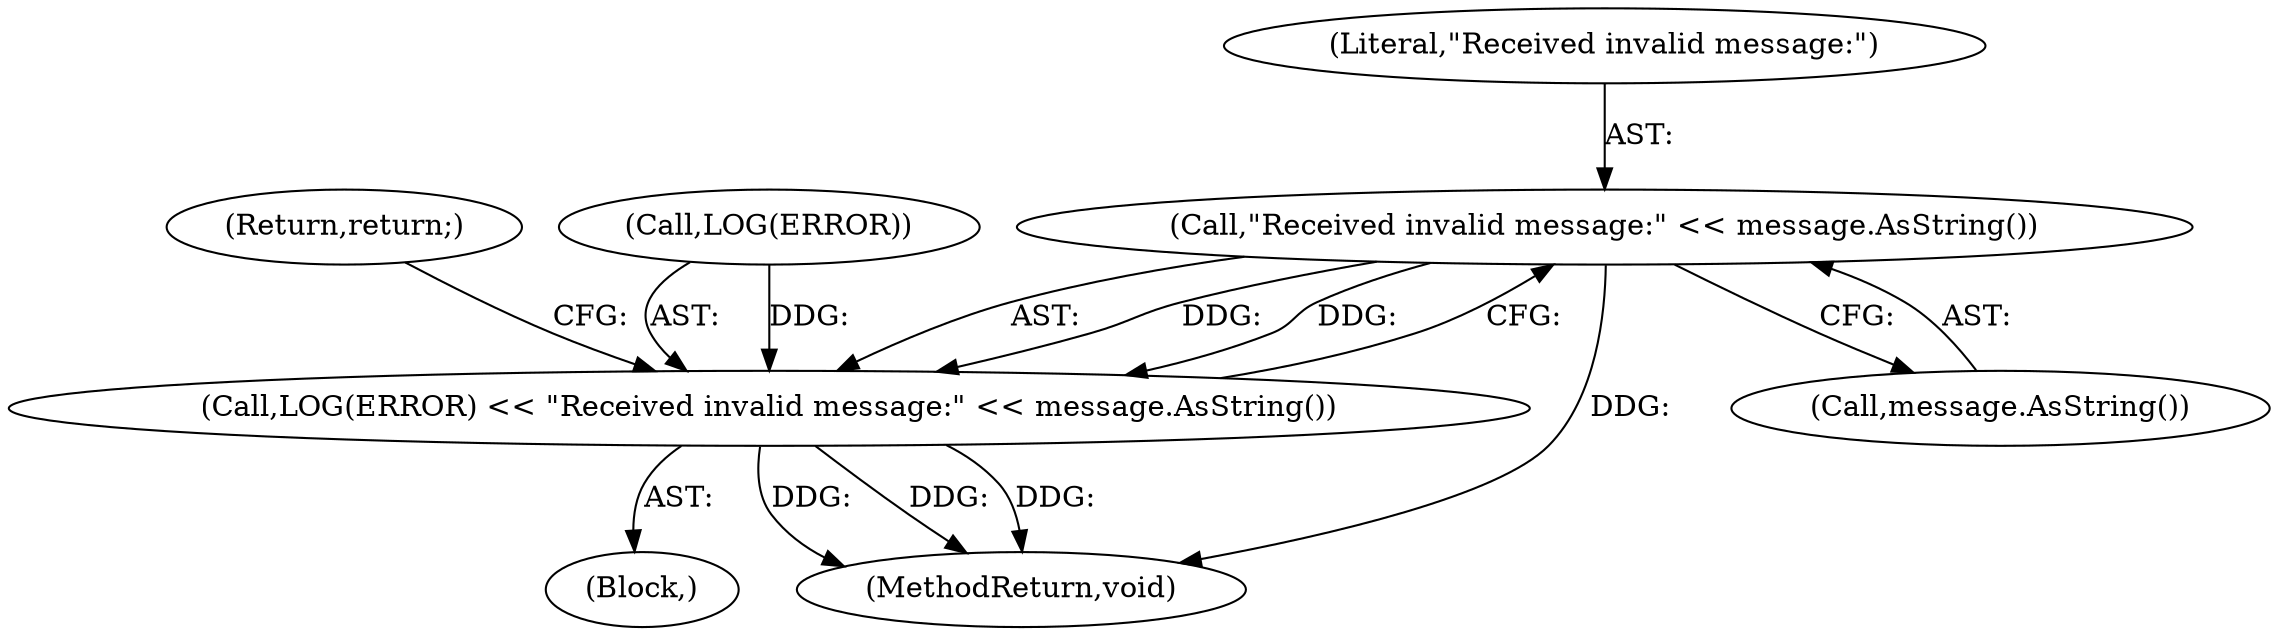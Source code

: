 digraph "0_Chrome_dde871628c04863cf5992cb17e3e40f2ba576279@API" {
"1000153" [label="(Call,\"Received invalid message:\" << message.AsString())"];
"1000150" [label="(Call,LOG(ERROR) << \"Received invalid message:\" << message.AsString())"];
"1000150" [label="(Call,LOG(ERROR) << \"Received invalid message:\" << message.AsString())"];
"1000149" [label="(Block,)"];
"1000156" [label="(Return,return;)"];
"1000153" [label="(Call,\"Received invalid message:\" << message.AsString())"];
"1000154" [label="(Literal,\"Received invalid message:\")"];
"1000339" [label="(MethodReturn,void)"];
"1000155" [label="(Call,message.AsString())"];
"1000151" [label="(Call,LOG(ERROR))"];
"1000153" -> "1000150"  [label="AST: "];
"1000153" -> "1000155"  [label="CFG: "];
"1000154" -> "1000153"  [label="AST: "];
"1000155" -> "1000153"  [label="AST: "];
"1000150" -> "1000153"  [label="CFG: "];
"1000153" -> "1000339"  [label="DDG: "];
"1000153" -> "1000150"  [label="DDG: "];
"1000153" -> "1000150"  [label="DDG: "];
"1000150" -> "1000149"  [label="AST: "];
"1000151" -> "1000150"  [label="AST: "];
"1000156" -> "1000150"  [label="CFG: "];
"1000150" -> "1000339"  [label="DDG: "];
"1000150" -> "1000339"  [label="DDG: "];
"1000150" -> "1000339"  [label="DDG: "];
"1000151" -> "1000150"  [label="DDG: "];
}
